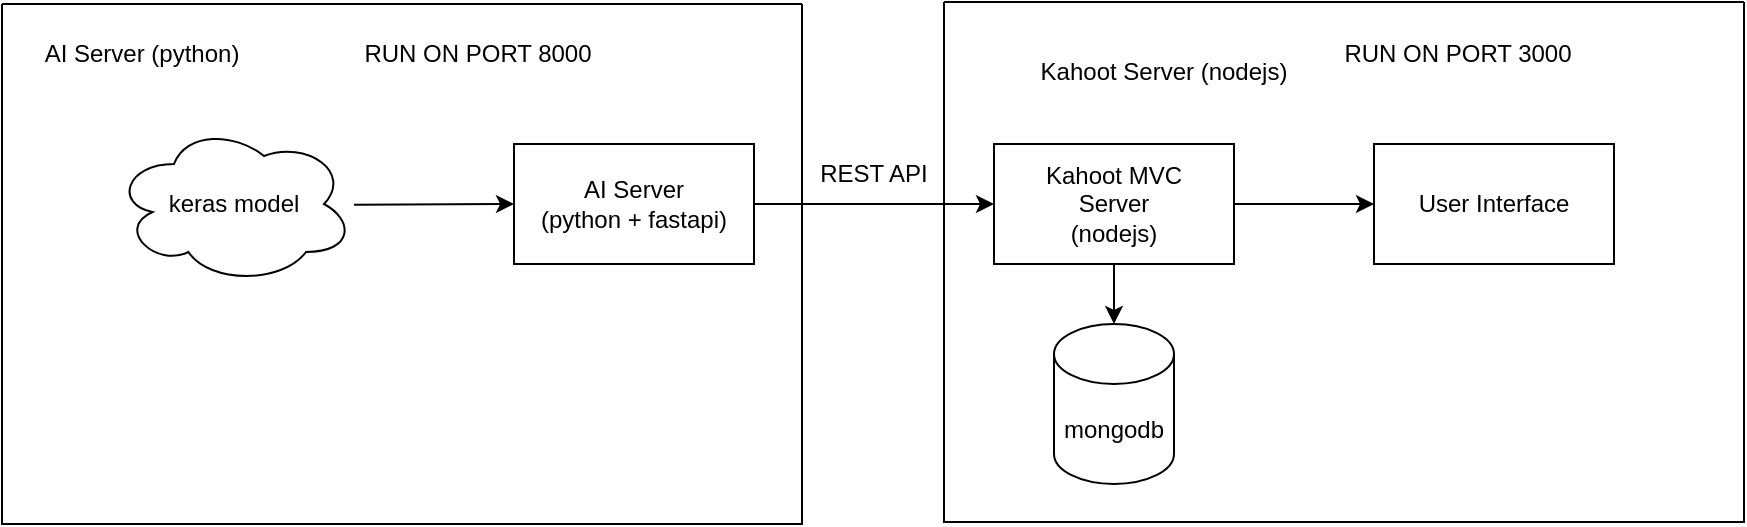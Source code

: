 <mxfile>
    <diagram id="YN2Nt5-9G4kqQQYqsTEB" name="Page-1">
        <mxGraphModel dx="961" dy="441" grid="1" gridSize="10" guides="1" tooltips="1" connect="1" arrows="1" fold="1" page="1" pageScale="1" pageWidth="850" pageHeight="1100" math="0" shadow="0">
            <root>
                <mxCell id="0"/>
                <mxCell id="1" parent="0"/>
                <mxCell id="4" style="edgeStyle=none;html=1;entryX=0;entryY=0.5;entryDx=0;entryDy=0;" edge="1" parent="1" source="2" target="3">
                    <mxGeometry relative="1" as="geometry"/>
                </mxCell>
                <mxCell id="2" value="AI Server&lt;br&gt;(python + fastapi)" style="rounded=0;whiteSpace=wrap;html=1;" vertex="1" parent="1">
                    <mxGeometry x="280" y="140" width="120" height="60" as="geometry"/>
                </mxCell>
                <mxCell id="6" style="edgeStyle=none;html=1;" edge="1" parent="1" source="3" target="5">
                    <mxGeometry relative="1" as="geometry"/>
                </mxCell>
                <mxCell id="12" style="edgeStyle=none;html=1;entryX=0;entryY=0.5;entryDx=0;entryDy=0;" edge="1" parent="1" source="3" target="7">
                    <mxGeometry relative="1" as="geometry"/>
                </mxCell>
                <mxCell id="3" value="Kahoot MVC&lt;br&gt;Server&lt;br&gt;(nodejs)" style="rounded=0;whiteSpace=wrap;html=1;" vertex="1" parent="1">
                    <mxGeometry x="520" y="140" width="120" height="60" as="geometry"/>
                </mxCell>
                <mxCell id="5" value="mongodb" style="shape=cylinder3;whiteSpace=wrap;html=1;boundedLbl=1;backgroundOutline=1;size=15;" vertex="1" parent="1">
                    <mxGeometry x="550" y="230" width="60" height="80" as="geometry"/>
                </mxCell>
                <mxCell id="7" value="User Interface" style="rounded=0;whiteSpace=wrap;html=1;" vertex="1" parent="1">
                    <mxGeometry x="710" y="140" width="120" height="60" as="geometry"/>
                </mxCell>
                <mxCell id="9" style="edgeStyle=none;html=1;entryX=0;entryY=0.5;entryDx=0;entryDy=0;" edge="1" parent="1" source="8" target="2">
                    <mxGeometry relative="1" as="geometry"/>
                </mxCell>
                <mxCell id="8" value="keras model" style="ellipse;shape=cloud;whiteSpace=wrap;html=1;" vertex="1" parent="1">
                    <mxGeometry x="80" y="130" width="120" height="80" as="geometry"/>
                </mxCell>
                <mxCell id="10" value="" style="swimlane;startSize=0;" vertex="1" parent="1">
                    <mxGeometry x="24" y="70" width="400" height="260" as="geometry"/>
                </mxCell>
                <mxCell id="13" value="AI Server (python)" style="text;html=1;strokeColor=none;fillColor=none;align=center;verticalAlign=middle;whiteSpace=wrap;rounded=0;" vertex="1" parent="10">
                    <mxGeometry x="20" y="10" width="100" height="30" as="geometry"/>
                </mxCell>
                <mxCell id="16" value="RUN ON PORT 8000" style="text;html=1;strokeColor=none;fillColor=none;align=center;verticalAlign=middle;whiteSpace=wrap;rounded=0;" vertex="1" parent="10">
                    <mxGeometry x="156" y="10" width="164" height="30" as="geometry"/>
                </mxCell>
                <mxCell id="11" value="" style="swimlane;startSize=0;" vertex="1" parent="1">
                    <mxGeometry x="495" y="69" width="400" height="260" as="geometry"/>
                </mxCell>
                <mxCell id="14" value="Kahoot Server (nodejs)" style="text;html=1;strokeColor=none;fillColor=none;align=center;verticalAlign=middle;whiteSpace=wrap;rounded=0;" vertex="1" parent="11">
                    <mxGeometry x="30" y="20" width="160" height="30" as="geometry"/>
                </mxCell>
                <mxCell id="17" value="RUN ON PORT 3000" style="text;html=1;strokeColor=none;fillColor=none;align=center;verticalAlign=middle;whiteSpace=wrap;rounded=0;" vertex="1" parent="11">
                    <mxGeometry x="175" y="11" width="164" height="30" as="geometry"/>
                </mxCell>
                <mxCell id="15" value="REST API" style="text;html=1;strokeColor=none;fillColor=none;align=center;verticalAlign=middle;whiteSpace=wrap;rounded=0;" vertex="1" parent="1">
                    <mxGeometry x="430" y="140" width="60" height="30" as="geometry"/>
                </mxCell>
            </root>
        </mxGraphModel>
    </diagram>
</mxfile>